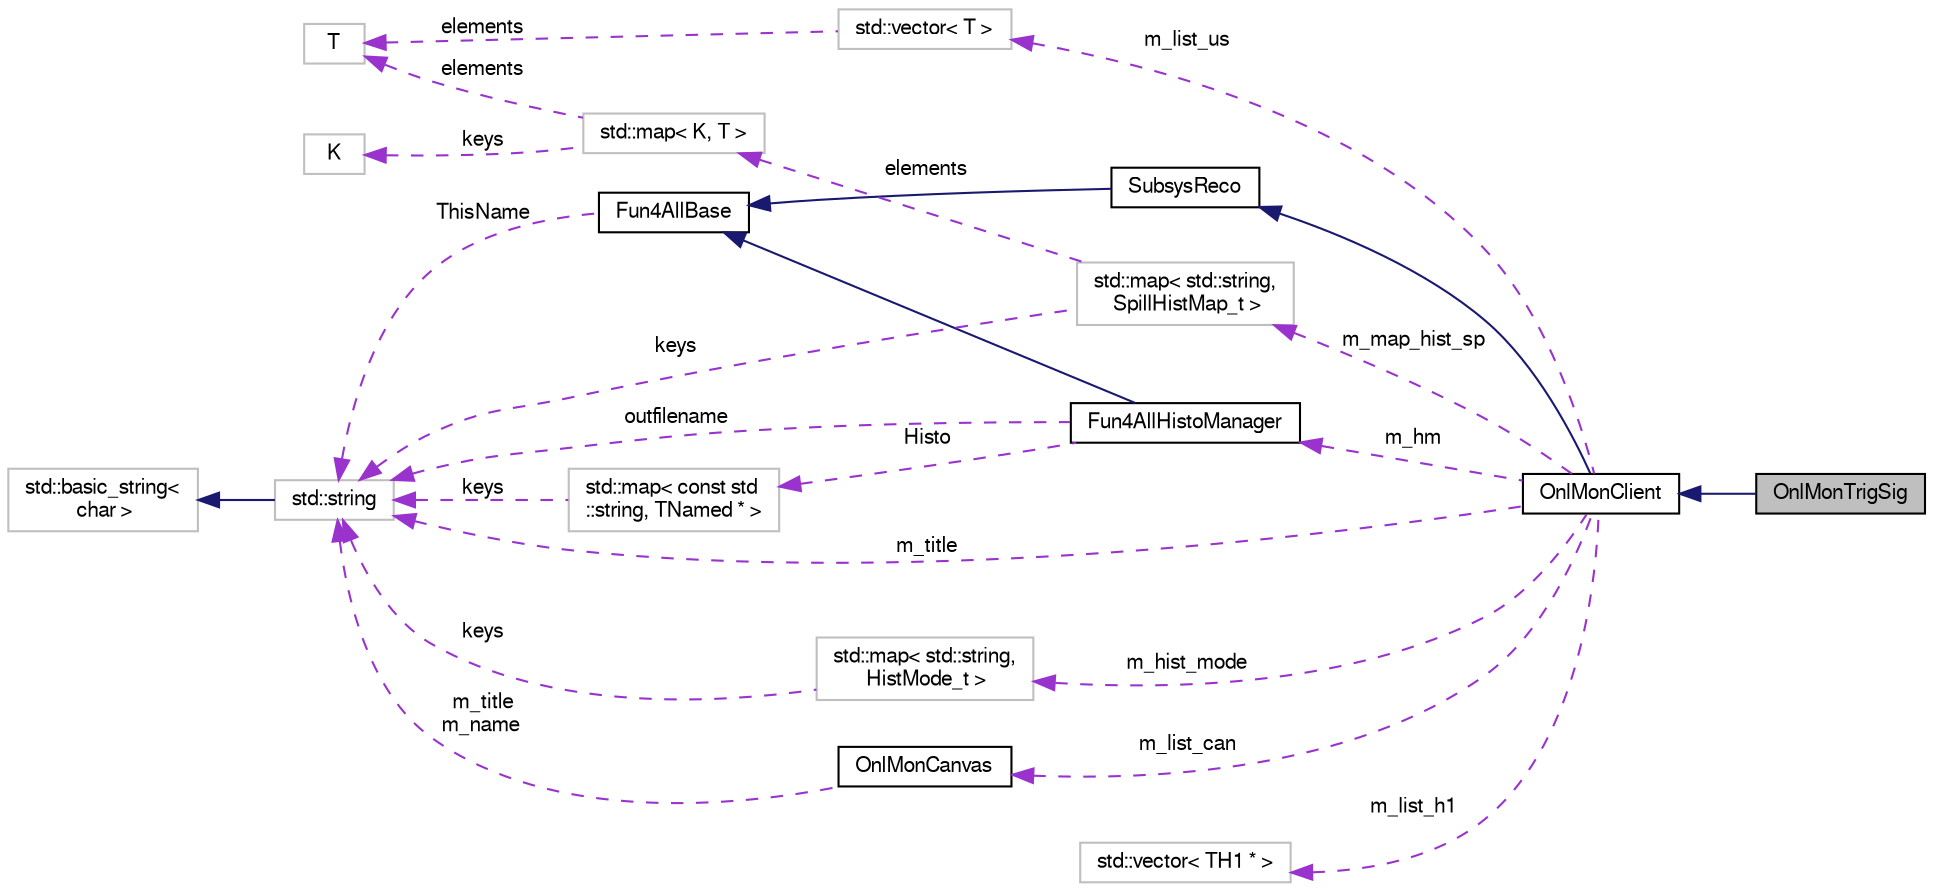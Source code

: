 digraph "OnlMonTrigSig"
{
  bgcolor="transparent";
  edge [fontname="FreeSans",fontsize="10",labelfontname="FreeSans",labelfontsize="10"];
  node [fontname="FreeSans",fontsize="10",shape=record];
  rankdir="LR";
  Node1 [label="OnlMonTrigSig",height=0.2,width=0.4,color="black", fillcolor="grey75", style="filled" fontcolor="black"];
  Node2 -> Node1 [dir="back",color="midnightblue",fontsize="10",style="solid",fontname="FreeSans"];
  Node2 [label="OnlMonClient",height=0.2,width=0.4,color="black",URL="$d9/d62/classOnlMonClient.html",tooltip="Base class for the OnlMon subsystem module. "];
  Node3 -> Node2 [dir="back",color="midnightblue",fontsize="10",style="solid",fontname="FreeSans"];
  Node3 [label="SubsysReco",height=0.2,width=0.4,color="black",URL="$d0/d32/classSubsysReco.html"];
  Node4 -> Node3 [dir="back",color="midnightblue",fontsize="10",style="solid",fontname="FreeSans"];
  Node4 [label="Fun4AllBase",height=0.2,width=0.4,color="black",URL="$d5/dec/classFun4AllBase.html"];
  Node5 -> Node4 [dir="back",color="darkorchid3",fontsize="10",style="dashed",label=" ThisName" ,fontname="FreeSans"];
  Node5 [label="std::string",height=0.2,width=0.4,color="grey75",tooltip="STL class. "];
  Node6 -> Node5 [dir="back",color="midnightblue",fontsize="10",style="solid",fontname="FreeSans"];
  Node6 [label="std::basic_string\<\l char \>",height=0.2,width=0.4,color="grey75",tooltip="STL class. "];
  Node7 -> Node2 [dir="back",color="darkorchid3",fontsize="10",style="dashed",label=" m_list_h1" ,fontname="FreeSans"];
  Node7 [label="std::vector\< TH1 * \>",height=0.2,width=0.4,color="grey75"];
  Node8 -> Node2 [dir="back",color="darkorchid3",fontsize="10",style="dashed",label=" m_hist_mode" ,fontname="FreeSans"];
  Node8 [label="std::map\< std::string,\l HistMode_t \>",height=0.2,width=0.4,color="grey75"];
  Node5 -> Node8 [dir="back",color="darkorchid3",fontsize="10",style="dashed",label=" keys" ,fontname="FreeSans"];
  Node9 -> Node2 [dir="back",color="darkorchid3",fontsize="10",style="dashed",label=" m_list_can" ,fontname="FreeSans"];
  Node9 [label="OnlMonCanvas",height=0.2,width=0.4,color="black",URL="$df/ddc/classOnlMonCanvas.html"];
  Node5 -> Node9 [dir="back",color="darkorchid3",fontsize="10",style="dashed",label=" m_title\nm_name" ,fontname="FreeSans"];
  Node10 -> Node2 [dir="back",color="darkorchid3",fontsize="10",style="dashed",label=" m_map_hist_sp" ,fontname="FreeSans"];
  Node10 [label="std::map\< std::string,\l SpillHistMap_t \>",height=0.2,width=0.4,color="grey75"];
  Node11 -> Node10 [dir="back",color="darkorchid3",fontsize="10",style="dashed",label=" elements" ,fontname="FreeSans"];
  Node11 [label="std::map\< K, T \>",height=0.2,width=0.4,color="grey75",tooltip="STL class. "];
  Node12 -> Node11 [dir="back",color="darkorchid3",fontsize="10",style="dashed",label=" keys" ,fontname="FreeSans"];
  Node12 [label="K",height=0.2,width=0.4,color="grey75"];
  Node13 -> Node11 [dir="back",color="darkorchid3",fontsize="10",style="dashed",label=" elements" ,fontname="FreeSans"];
  Node13 [label="T",height=0.2,width=0.4,color="grey75"];
  Node5 -> Node10 [dir="back",color="darkorchid3",fontsize="10",style="dashed",label=" keys" ,fontname="FreeSans"];
  Node5 -> Node2 [dir="back",color="darkorchid3",fontsize="10",style="dashed",label=" m_title" ,fontname="FreeSans"];
  Node14 -> Node2 [dir="back",color="darkorchid3",fontsize="10",style="dashed",label=" m_list_us" ,fontname="FreeSans"];
  Node14 [label="std::vector\< T \>",height=0.2,width=0.4,color="grey75",tooltip="STL class. "];
  Node13 -> Node14 [dir="back",color="darkorchid3",fontsize="10",style="dashed",label=" elements" ,fontname="FreeSans"];
  Node15 -> Node2 [dir="back",color="darkorchid3",fontsize="10",style="dashed",label=" m_hm" ,fontname="FreeSans"];
  Node15 [label="Fun4AllHistoManager",height=0.2,width=0.4,color="black",URL="$d3/d96/classFun4AllHistoManager.html"];
  Node4 -> Node15 [dir="back",color="midnightblue",fontsize="10",style="solid",fontname="FreeSans"];
  Node5 -> Node15 [dir="back",color="darkorchid3",fontsize="10",style="dashed",label=" outfilename" ,fontname="FreeSans"];
  Node16 -> Node15 [dir="back",color="darkorchid3",fontsize="10",style="dashed",label=" Histo" ,fontname="FreeSans"];
  Node16 [label="std::map\< const std\l::string, TNamed * \>",height=0.2,width=0.4,color="grey75"];
  Node5 -> Node16 [dir="back",color="darkorchid3",fontsize="10",style="dashed",label=" keys" ,fontname="FreeSans"];
}
